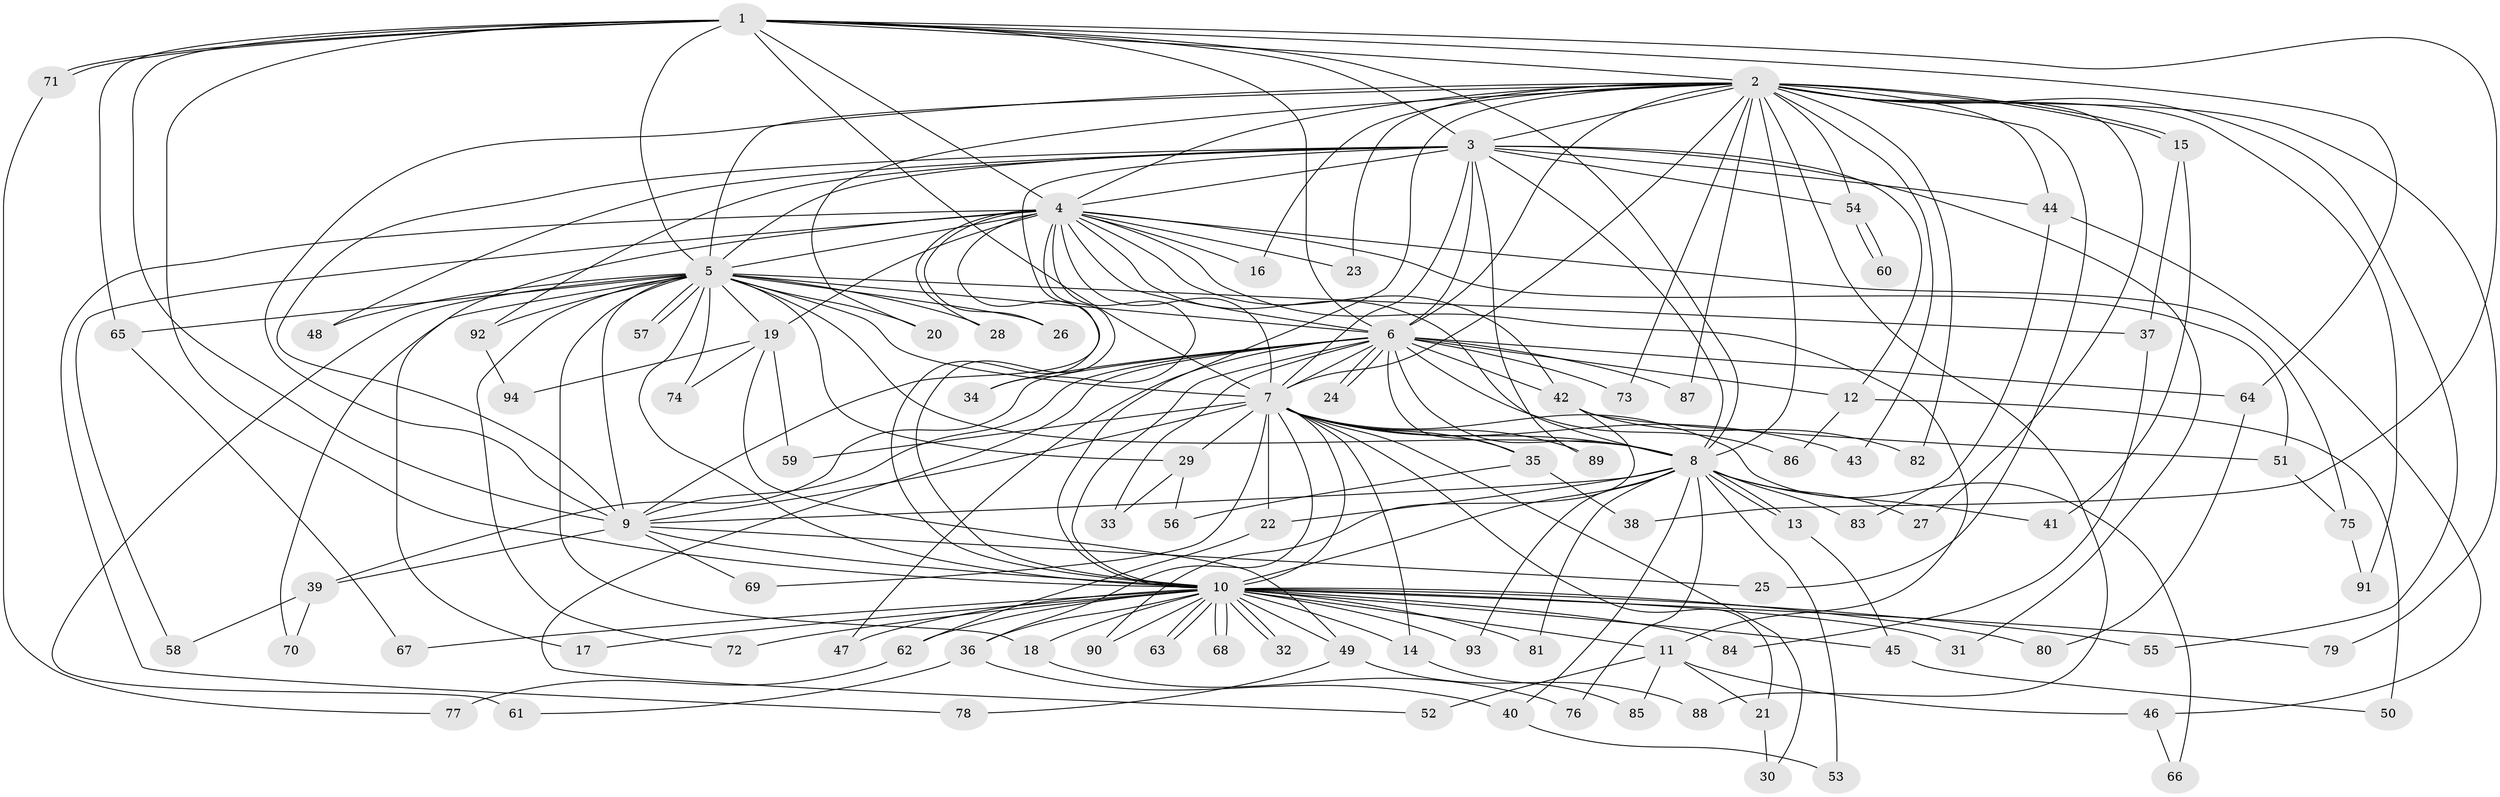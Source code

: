 // coarse degree distribution, {13: 0.014285714285714285, 25: 0.014285714285714285, 16: 0.014285714285714285, 23: 0.014285714285714285, 24: 0.014285714285714285, 22: 0.014285714285714285, 18: 0.014285714285714285, 19: 0.014285714285714285, 10: 0.014285714285714285, 32: 0.014285714285714285, 6: 0.014285714285714285, 4: 0.07142857142857142, 3: 0.14285714285714285, 2: 0.6, 5: 0.02857142857142857}
// Generated by graph-tools (version 1.1) at 2025/51/02/27/25 19:51:50]
// undirected, 94 vertices, 213 edges
graph export_dot {
graph [start="1"]
  node [color=gray90,style=filled];
  1;
  2;
  3;
  4;
  5;
  6;
  7;
  8;
  9;
  10;
  11;
  12;
  13;
  14;
  15;
  16;
  17;
  18;
  19;
  20;
  21;
  22;
  23;
  24;
  25;
  26;
  27;
  28;
  29;
  30;
  31;
  32;
  33;
  34;
  35;
  36;
  37;
  38;
  39;
  40;
  41;
  42;
  43;
  44;
  45;
  46;
  47;
  48;
  49;
  50;
  51;
  52;
  53;
  54;
  55;
  56;
  57;
  58;
  59;
  60;
  61;
  62;
  63;
  64;
  65;
  66;
  67;
  68;
  69;
  70;
  71;
  72;
  73;
  74;
  75;
  76;
  77;
  78;
  79;
  80;
  81;
  82;
  83;
  84;
  85;
  86;
  87;
  88;
  89;
  90;
  91;
  92;
  93;
  94;
  1 -- 2;
  1 -- 3;
  1 -- 4;
  1 -- 5;
  1 -- 6;
  1 -- 7;
  1 -- 8;
  1 -- 9;
  1 -- 10;
  1 -- 38;
  1 -- 64;
  1 -- 65;
  1 -- 71;
  1 -- 71;
  2 -- 3;
  2 -- 4;
  2 -- 5;
  2 -- 6;
  2 -- 7;
  2 -- 8;
  2 -- 9;
  2 -- 10;
  2 -- 15;
  2 -- 15;
  2 -- 16;
  2 -- 20;
  2 -- 23;
  2 -- 25;
  2 -- 27;
  2 -- 43;
  2 -- 44;
  2 -- 54;
  2 -- 55;
  2 -- 73;
  2 -- 79;
  2 -- 82;
  2 -- 87;
  2 -- 88;
  2 -- 91;
  3 -- 4;
  3 -- 5;
  3 -- 6;
  3 -- 7;
  3 -- 8;
  3 -- 9;
  3 -- 10;
  3 -- 12;
  3 -- 31;
  3 -- 44;
  3 -- 48;
  3 -- 54;
  3 -- 89;
  3 -- 92;
  4 -- 5;
  4 -- 6;
  4 -- 7;
  4 -- 8;
  4 -- 9;
  4 -- 10;
  4 -- 11;
  4 -- 16;
  4 -- 17;
  4 -- 19;
  4 -- 23;
  4 -- 26;
  4 -- 28;
  4 -- 34;
  4 -- 42;
  4 -- 51;
  4 -- 58;
  4 -- 75;
  4 -- 78;
  5 -- 6;
  5 -- 7;
  5 -- 8;
  5 -- 9;
  5 -- 10;
  5 -- 18;
  5 -- 19;
  5 -- 20;
  5 -- 26;
  5 -- 28;
  5 -- 29;
  5 -- 37;
  5 -- 48;
  5 -- 57;
  5 -- 57;
  5 -- 61;
  5 -- 65;
  5 -- 70;
  5 -- 72;
  5 -- 74;
  5 -- 92;
  6 -- 7;
  6 -- 8;
  6 -- 9;
  6 -- 10;
  6 -- 12;
  6 -- 24;
  6 -- 24;
  6 -- 33;
  6 -- 34;
  6 -- 35;
  6 -- 39;
  6 -- 42;
  6 -- 47;
  6 -- 52;
  6 -- 64;
  6 -- 73;
  6 -- 86;
  6 -- 87;
  7 -- 8;
  7 -- 9;
  7 -- 10;
  7 -- 14;
  7 -- 21;
  7 -- 22;
  7 -- 29;
  7 -- 30;
  7 -- 35;
  7 -- 36;
  7 -- 43;
  7 -- 59;
  7 -- 66;
  7 -- 69;
  7 -- 89;
  8 -- 9;
  8 -- 10;
  8 -- 13;
  8 -- 13;
  8 -- 22;
  8 -- 27;
  8 -- 40;
  8 -- 41;
  8 -- 53;
  8 -- 76;
  8 -- 81;
  8 -- 83;
  8 -- 93;
  9 -- 10;
  9 -- 25;
  9 -- 39;
  9 -- 69;
  10 -- 11;
  10 -- 14;
  10 -- 17;
  10 -- 18;
  10 -- 31;
  10 -- 32;
  10 -- 32;
  10 -- 36;
  10 -- 45;
  10 -- 47;
  10 -- 49;
  10 -- 55;
  10 -- 62;
  10 -- 63;
  10 -- 63;
  10 -- 67;
  10 -- 68;
  10 -- 68;
  10 -- 72;
  10 -- 79;
  10 -- 80;
  10 -- 81;
  10 -- 84;
  10 -- 90;
  10 -- 93;
  11 -- 21;
  11 -- 46;
  11 -- 52;
  11 -- 85;
  12 -- 50;
  12 -- 86;
  13 -- 45;
  14 -- 85;
  15 -- 37;
  15 -- 41;
  18 -- 76;
  19 -- 49;
  19 -- 59;
  19 -- 74;
  19 -- 94;
  21 -- 30;
  22 -- 62;
  29 -- 33;
  29 -- 56;
  35 -- 38;
  35 -- 56;
  36 -- 40;
  36 -- 61;
  37 -- 84;
  39 -- 58;
  39 -- 70;
  40 -- 53;
  42 -- 51;
  42 -- 82;
  42 -- 90;
  44 -- 46;
  44 -- 83;
  45 -- 50;
  46 -- 66;
  49 -- 78;
  49 -- 88;
  51 -- 75;
  54 -- 60;
  54 -- 60;
  62 -- 77;
  64 -- 80;
  65 -- 67;
  71 -- 77;
  75 -- 91;
  92 -- 94;
}
